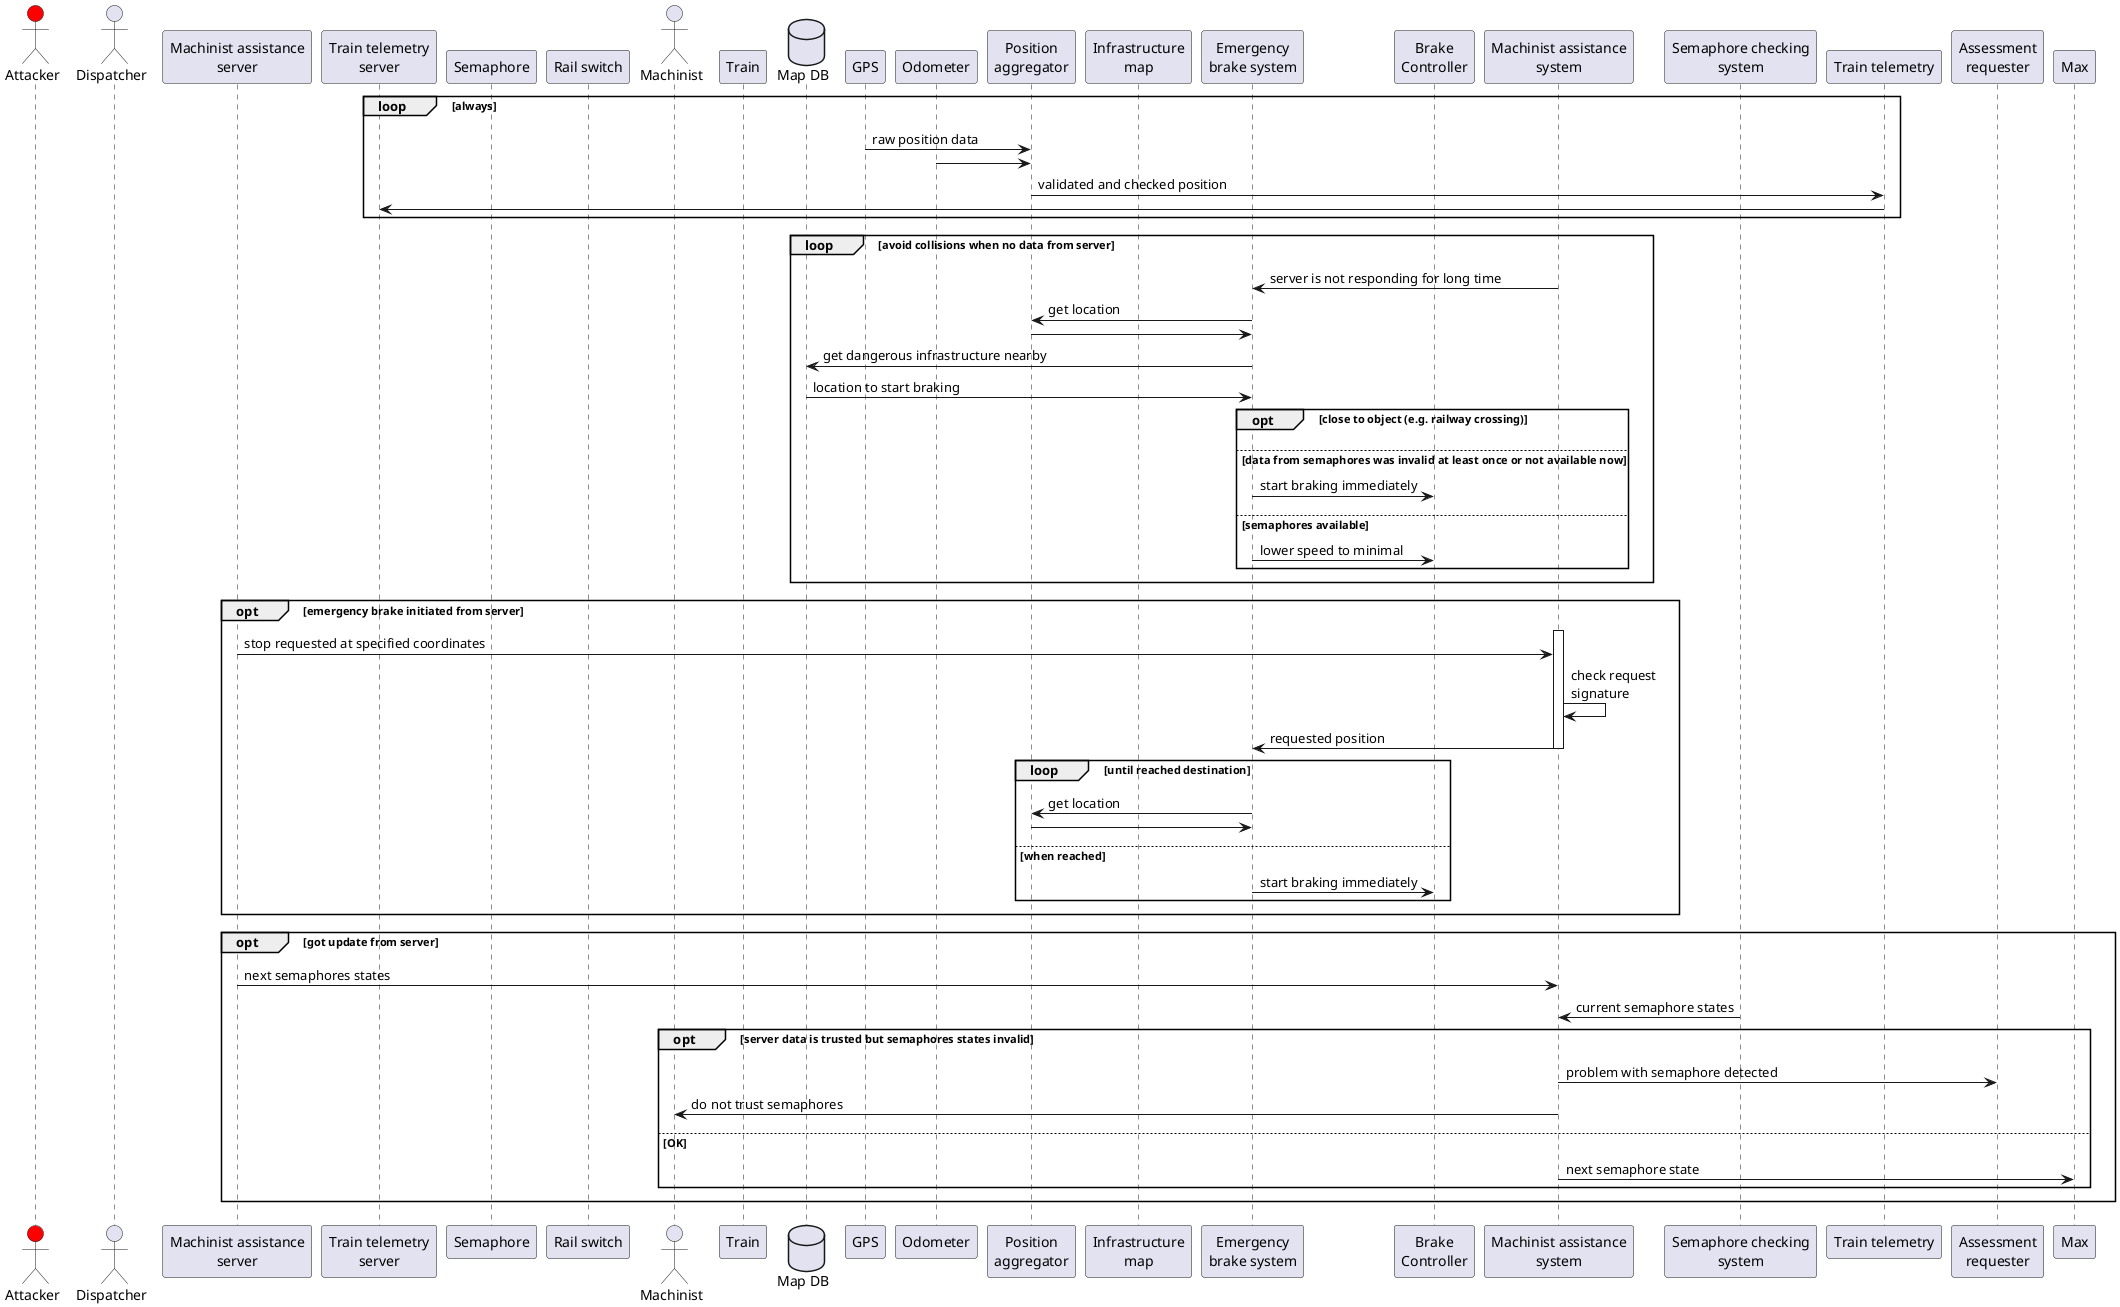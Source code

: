 @startuml
!pragma teoz true
'autonumber

actor "Attacker" as Att #red
actor "Dispatcher" as Dsp

participant "Machinist assistance\nserver" as MAN
participant "Train telemetry\nserver" as TTS

participant "Semaphore" as SEM
participant "Rail switch" as RS
actor "Machinist" as Mac

participant "Train" as TR

database "Map DB" as DBM
participant "GPS" as TPOS_G
participant "Odometer" as TPOS_O
participant "Position\naggregator" as TPOS
participant "Infrastructure\nmap" as T_MAP
participant "Emergency\nbrake system" as EBS
participant "Brake\nController" as BRC
participant "Machinist assistance\nsystem" as MAS
participant "Semaphore checking\nsystem" as SCS
participant "Train telemetry" as TEL



participant "Assessment\nrequester" as ASSR

loop always
TPOS_G -> TPOS : raw position data
TPOS_O -> TPOS
TPOS   -> TEL  : validated and checked position
TEL    -> TTS
end loop

loop avoid collisions when no data from server
    MAS -> EBS : server is not responding for long time
    EBS -> TPOS : get location
    TPOS -> EBS
    EBS -> DBM : get dangerous infrastructure nearby
    DBM -> EBS : location to start braking
    opt close to object (e.g. railway crossing)
    else data from semaphores was invalid at least once or not available now
        EBS -> BRC : start braking immediately
    else semaphores available
        EBS -> BRC : lower speed to minimal
    end opt
end loop

opt emergency brake initiated from server
    activate MAS
        MAN -> MAS : stop requested at specified coordinates
        MAS -> MAS : check request\nsignature
        MAS -> EBS : requested position
    deactivate MAS

    loop until reached destination
        EBS -> TPOS : get location
        TPOS -> EBS
    else when reached
        EBS -> BRC : start braking immediately
    end loop
end opt

opt got update from server
    MAN -> MAS: next semaphores states
    SCS -> MAS: current semaphore states
    opt server data is trusted but semaphores states invalid
        MAS -> ASSR: problem with semaphore detected
        MAS -> Mac: do not trust semaphores
    else OK
        MAS -> Max: next semaphore state
    end opt
end opt

@enduml